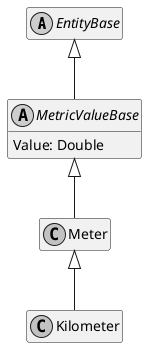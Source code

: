 ﻿@startuml
skinparam monochrome true
hide empty members

abstract class EntityBase {
}

EntityBase <|-- MetricValueBase

abstract class MetricValueBase {
    Value: Double
}

MetricValueBase <|-- Meter

class Meter {
}

Meter <|-- Kilometer

class Kilometer {
}

@enduml
